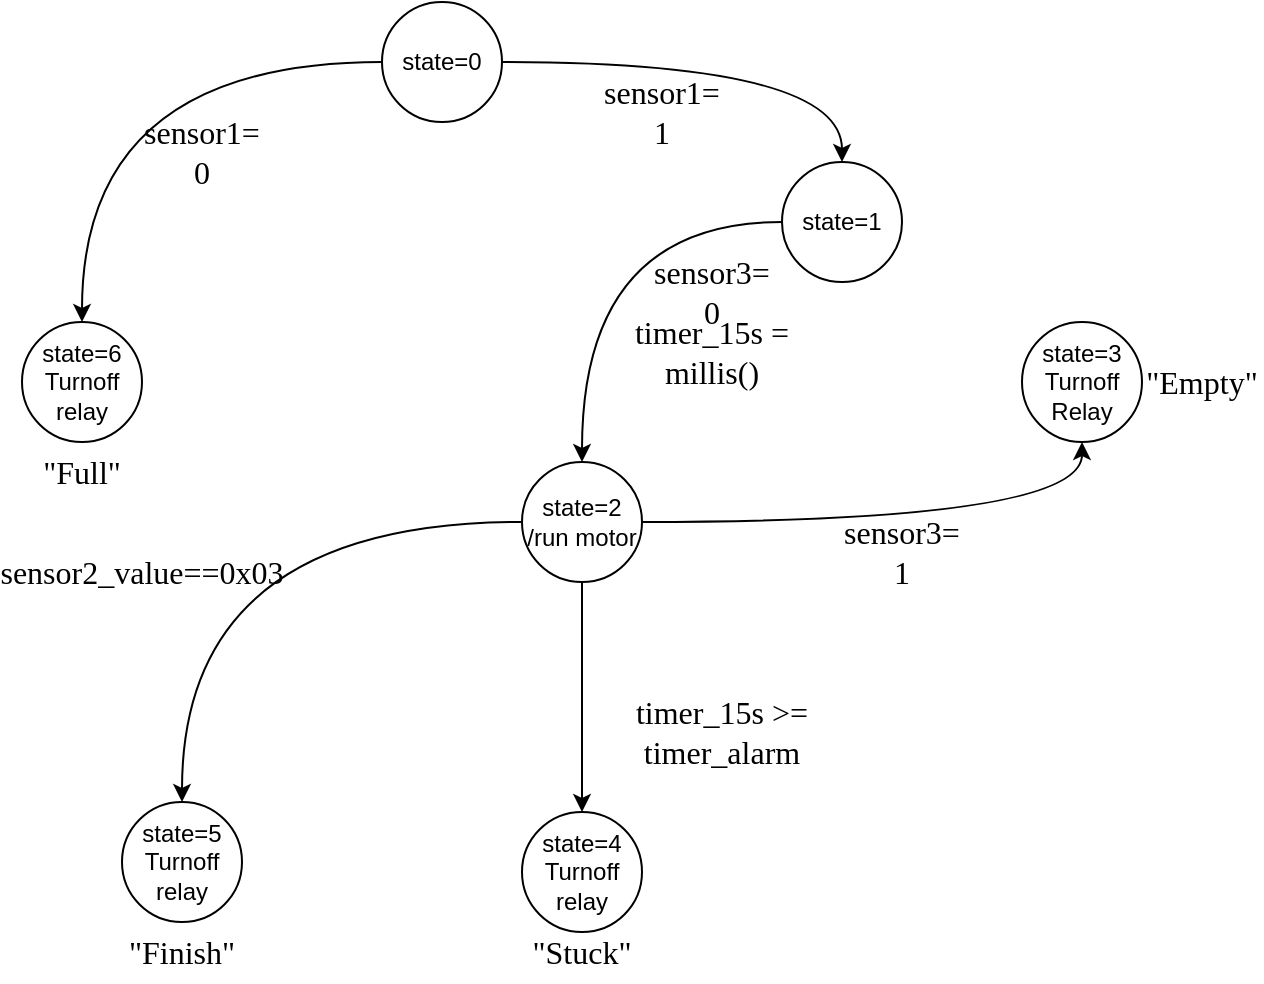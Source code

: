 <mxfile version="17.4.2" type="device" pages="2"><diagram id="XMXbeP75D2yeko7VXZB5" name="active_high_sensor"><mxGraphModel dx="1255" dy="641" grid="1" gridSize="10" guides="1" tooltips="1" connect="1" arrows="1" fold="1" page="0" pageScale="1" pageWidth="827" pageHeight="1169" math="0" shadow="0"><root><mxCell id="0"/><mxCell id="1" parent="0"/><mxCell id="ho29WuHUo3yPt53q1eAe-2" style="edgeStyle=orthogonalEdgeStyle;curved=1;rounded=0;orthogonalLoop=1;jettySize=auto;html=1;exitX=1;exitY=0.5;exitDx=0;exitDy=0;entryX=0.5;entryY=0;entryDx=0;entryDy=0;fontFamily=TH Niramit AS;fontSize=16;" edge="1" parent="1" source="_vT-WxEzDAgONeygxvyV-1" target="_vT-WxEzDAgONeygxvyV-2"><mxGeometry relative="1" as="geometry"/></mxCell><mxCell id="ho29WuHUo3yPt53q1eAe-5" style="edgeStyle=orthogonalEdgeStyle;curved=1;rounded=0;orthogonalLoop=1;jettySize=auto;html=1;exitX=0;exitY=0.5;exitDx=0;exitDy=0;entryX=0.5;entryY=0;entryDx=0;entryDy=0;fontFamily=TH Niramit AS;fontSize=16;" edge="1" parent="1" source="_vT-WxEzDAgONeygxvyV-1" target="_vT-WxEzDAgONeygxvyV-7"><mxGeometry relative="1" as="geometry"/></mxCell><mxCell id="_vT-WxEzDAgONeygxvyV-1" value="state=0" style="ellipse;whiteSpace=wrap;html=1;aspect=fixed;" vertex="1" parent="1"><mxGeometry x="260" y="10" width="60" height="60" as="geometry"/></mxCell><mxCell id="ho29WuHUo3yPt53q1eAe-7" style="edgeStyle=orthogonalEdgeStyle;curved=1;rounded=0;orthogonalLoop=1;jettySize=auto;html=1;exitX=0;exitY=0.5;exitDx=0;exitDy=0;entryX=0.5;entryY=0;entryDx=0;entryDy=0;fontFamily=TH Niramit AS;fontSize=16;" edge="1" parent="1" source="_vT-WxEzDAgONeygxvyV-2" target="_vT-WxEzDAgONeygxvyV-3"><mxGeometry relative="1" as="geometry"/></mxCell><mxCell id="_vT-WxEzDAgONeygxvyV-2" value="state=1" style="ellipse;whiteSpace=wrap;html=1;aspect=fixed;" vertex="1" parent="1"><mxGeometry x="460" y="90" width="60" height="60" as="geometry"/></mxCell><mxCell id="ho29WuHUo3yPt53q1eAe-10" style="edgeStyle=orthogonalEdgeStyle;curved=1;rounded=0;orthogonalLoop=1;jettySize=auto;html=1;exitX=0;exitY=0.5;exitDx=0;exitDy=0;entryX=0.5;entryY=0;entryDx=0;entryDy=0;fontFamily=TH Niramit AS;fontSize=16;" edge="1" parent="1" source="_vT-WxEzDAgONeygxvyV-3" target="_vT-WxEzDAgONeygxvyV-6"><mxGeometry relative="1" as="geometry"/></mxCell><mxCell id="ho29WuHUo3yPt53q1eAe-11" style="edgeStyle=orthogonalEdgeStyle;curved=1;rounded=0;orthogonalLoop=1;jettySize=auto;html=1;exitX=0.5;exitY=1;exitDx=0;exitDy=0;entryX=0.5;entryY=0;entryDx=0;entryDy=0;fontFamily=TH Niramit AS;fontSize=16;" edge="1" parent="1" source="_vT-WxEzDAgONeygxvyV-3" target="_vT-WxEzDAgONeygxvyV-5"><mxGeometry relative="1" as="geometry"/></mxCell><mxCell id="ho29WuHUo3yPt53q1eAe-19" style="edgeStyle=orthogonalEdgeStyle;curved=1;rounded=0;orthogonalLoop=1;jettySize=auto;html=1;exitX=1;exitY=0.5;exitDx=0;exitDy=0;entryX=0.5;entryY=1;entryDx=0;entryDy=0;fontFamily=TH Niramit AS;fontSize=16;" edge="1" parent="1" source="_vT-WxEzDAgONeygxvyV-3" target="_vT-WxEzDAgONeygxvyV-4"><mxGeometry relative="1" as="geometry"/></mxCell><mxCell id="_vT-WxEzDAgONeygxvyV-3" value="state=2&lt;br&gt;/run motor" style="ellipse;whiteSpace=wrap;html=1;aspect=fixed;" vertex="1" parent="1"><mxGeometry x="330" y="240" width="60" height="60" as="geometry"/></mxCell><mxCell id="_vT-WxEzDAgONeygxvyV-4" value="state=3&lt;br&gt;Turnoff Relay" style="ellipse;whiteSpace=wrap;html=1;aspect=fixed;" vertex="1" parent="1"><mxGeometry x="580" y="170" width="60" height="60" as="geometry"/></mxCell><mxCell id="_vT-WxEzDAgONeygxvyV-5" value="state=4&lt;br&gt;Turnoff relay" style="ellipse;whiteSpace=wrap;html=1;aspect=fixed;" vertex="1" parent="1"><mxGeometry x="330" y="415" width="60" height="60" as="geometry"/></mxCell><mxCell id="_vT-WxEzDAgONeygxvyV-6" value="state=5&lt;br&gt;Turnoff relay" style="ellipse;whiteSpace=wrap;html=1;aspect=fixed;" vertex="1" parent="1"><mxGeometry x="130" y="410" width="60" height="60" as="geometry"/></mxCell><mxCell id="_vT-WxEzDAgONeygxvyV-7" value="state=6&lt;br&gt;Turnoff relay" style="ellipse;whiteSpace=wrap;html=1;aspect=fixed;" vertex="1" parent="1"><mxGeometry x="80" y="170" width="60" height="60" as="geometry"/></mxCell><mxCell id="ho29WuHUo3yPt53q1eAe-3" value="sensor1= 1" style="text;html=1;strokeColor=none;fillColor=none;align=center;verticalAlign=middle;whiteSpace=wrap;rounded=0;fontFamily=TH Niramit AS;fontSize=16;" vertex="1" parent="1"><mxGeometry x="370" y="50" width="60" height="30" as="geometry"/></mxCell><mxCell id="ho29WuHUo3yPt53q1eAe-6" value="&quot;Full&quot;" style="text;html=1;strokeColor=none;fillColor=none;align=center;verticalAlign=middle;whiteSpace=wrap;rounded=0;fontFamily=TH Niramit AS;fontSize=16;" vertex="1" parent="1"><mxGeometry x="80" y="230" width="60" height="30" as="geometry"/></mxCell><mxCell id="ho29WuHUo3yPt53q1eAe-8" value="sensor3= 0" style="text;html=1;strokeColor=none;fillColor=none;align=center;verticalAlign=middle;whiteSpace=wrap;rounded=0;fontFamily=TH Niramit AS;fontSize=16;" vertex="1" parent="1"><mxGeometry x="395" y="140" width="60" height="30" as="geometry"/></mxCell><mxCell id="ho29WuHUo3yPt53q1eAe-9" value="&quot;Finish&quot;" style="text;html=1;strokeColor=none;fillColor=none;align=center;verticalAlign=middle;whiteSpace=wrap;rounded=0;fontFamily=TH Niramit AS;fontSize=16;" vertex="1" parent="1"><mxGeometry x="130" y="470" width="60" height="30" as="geometry"/></mxCell><mxCell id="ho29WuHUo3yPt53q1eAe-15" value="sensor3= 1" style="text;html=1;strokeColor=none;fillColor=none;align=center;verticalAlign=middle;whiteSpace=wrap;rounded=0;fontFamily=TH Niramit AS;fontSize=16;" vertex="1" parent="1"><mxGeometry x="490" y="270" width="60" height="30" as="geometry"/></mxCell><mxCell id="ho29WuHUo3yPt53q1eAe-16" value="&quot;Empty&quot;" style="text;html=1;strokeColor=none;fillColor=none;align=center;verticalAlign=middle;whiteSpace=wrap;rounded=0;fontFamily=TH Niramit AS;fontSize=16;" vertex="1" parent="1"><mxGeometry x="640" y="185" width="60" height="30" as="geometry"/></mxCell><mxCell id="ho29WuHUo3yPt53q1eAe-17" value="&quot;Stuck&quot;" style="text;html=1;strokeColor=none;fillColor=none;align=center;verticalAlign=middle;whiteSpace=wrap;rounded=0;fontFamily=TH Niramit AS;fontSize=16;" vertex="1" parent="1"><mxGeometry x="330" y="470" width="60" height="30" as="geometry"/></mxCell><mxCell id="ho29WuHUo3yPt53q1eAe-18" value="timer_15s &amp;gt;= timer_alarm" style="text;html=1;strokeColor=none;fillColor=none;align=center;verticalAlign=middle;whiteSpace=wrap;rounded=0;fontFamily=TH Niramit AS;fontSize=16;" vertex="1" parent="1"><mxGeometry x="360" y="360" width="140" height="30" as="geometry"/></mxCell><mxCell id="ho29WuHUo3yPt53q1eAe-20" value="timer_15s = millis()" style="text;html=1;strokeColor=none;fillColor=none;align=center;verticalAlign=middle;whiteSpace=wrap;rounded=0;fontFamily=TH Niramit AS;fontSize=16;" vertex="1" parent="1"><mxGeometry x="380" y="170" width="90" height="30" as="geometry"/></mxCell><mxCell id="ho29WuHUo3yPt53q1eAe-21" value="sensor2_value==0x03" style="text;html=1;strokeColor=none;fillColor=none;align=center;verticalAlign=middle;whiteSpace=wrap;rounded=0;fontFamily=TH Niramit AS;fontSize=16;" vertex="1" parent="1"><mxGeometry x="80" y="280" width="120" height="30" as="geometry"/></mxCell><mxCell id="ho29WuHUo3yPt53q1eAe-24" value="sensor1= 0" style="text;html=1;strokeColor=none;fillColor=none;align=center;verticalAlign=middle;whiteSpace=wrap;rounded=0;fontFamily=TH Niramit AS;fontSize=16;" vertex="1" parent="1"><mxGeometry x="140" y="70" width="60" height="30" as="geometry"/></mxCell></root></mxGraphModel></diagram><diagram id="niQLShV3vutFiAupzvKZ" name="Page-2"><mxGraphModel dx="1038" dy="641" grid="1" gridSize="10" guides="1" tooltips="1" connect="1" arrows="1" fold="1" page="1" pageScale="1" pageWidth="827" pageHeight="1169" math="0" shadow="0"><root><mxCell id="0"/><mxCell id="1" parent="0"/><mxCell id="Nbe_tvAHt7_Q693uJB8v-1" value="" style="ellipse;whiteSpace=wrap;html=1;fontFamily=TH Niramit AS;fontSize=16;" vertex="1" parent="1"><mxGeometry x="120" y="280" width="30" height="30" as="geometry"/></mxCell><mxCell id="Nbe_tvAHt7_Q693uJB8v-2" value="" style="ellipse;whiteSpace=wrap;html=1;fontFamily=TH Niramit AS;fontSize=16;" vertex="1" parent="1"><mxGeometry x="440" y="280" width="30" height="30" as="geometry"/></mxCell><mxCell id="Nbe_tvAHt7_Q693uJB8v-3" value="" style="ellipse;whiteSpace=wrap;html=1;fontFamily=TH Niramit AS;fontSize=16;" vertex="1" parent="1"><mxGeometry x="280" y="280" width="30" height="30" as="geometry"/></mxCell><mxCell id="Nbe_tvAHt7_Q693uJB8v-4" value="sensor1" style="text;html=1;strokeColor=none;fillColor=none;align=center;verticalAlign=middle;whiteSpace=wrap;rounded=0;fontFamily=TH Niramit AS;fontSize=16;" vertex="1" parent="1"><mxGeometry x="105" y="250" width="60" height="30" as="geometry"/></mxCell><mxCell id="Nbe_tvAHt7_Q693uJB8v-5" value="sensor2" style="text;html=1;strokeColor=none;fillColor=none;align=center;verticalAlign=middle;whiteSpace=wrap;rounded=0;fontFamily=TH Niramit AS;fontSize=16;" vertex="1" parent="1"><mxGeometry x="265" y="250" width="60" height="30" as="geometry"/></mxCell><mxCell id="Nbe_tvAHt7_Q693uJB8v-6" value="sensor3" style="text;html=1;strokeColor=none;fillColor=none;align=center;verticalAlign=middle;whiteSpace=wrap;rounded=0;fontFamily=TH Niramit AS;fontSize=16;" vertex="1" parent="1"><mxGeometry x="425" y="250" width="60" height="30" as="geometry"/></mxCell><mxCell id="Nbe_tvAHt7_Q693uJB8v-7" value="ราง conveyor" style="rounded=1;whiteSpace=wrap;html=1;fontFamily=TH Niramit AS;fontSize=16;fillColor=#00FF80;" vertex="1" parent="1"><mxGeometry x="120" y="320" width="350" height="30" as="geometry"/></mxCell></root></mxGraphModel></diagram></mxfile>